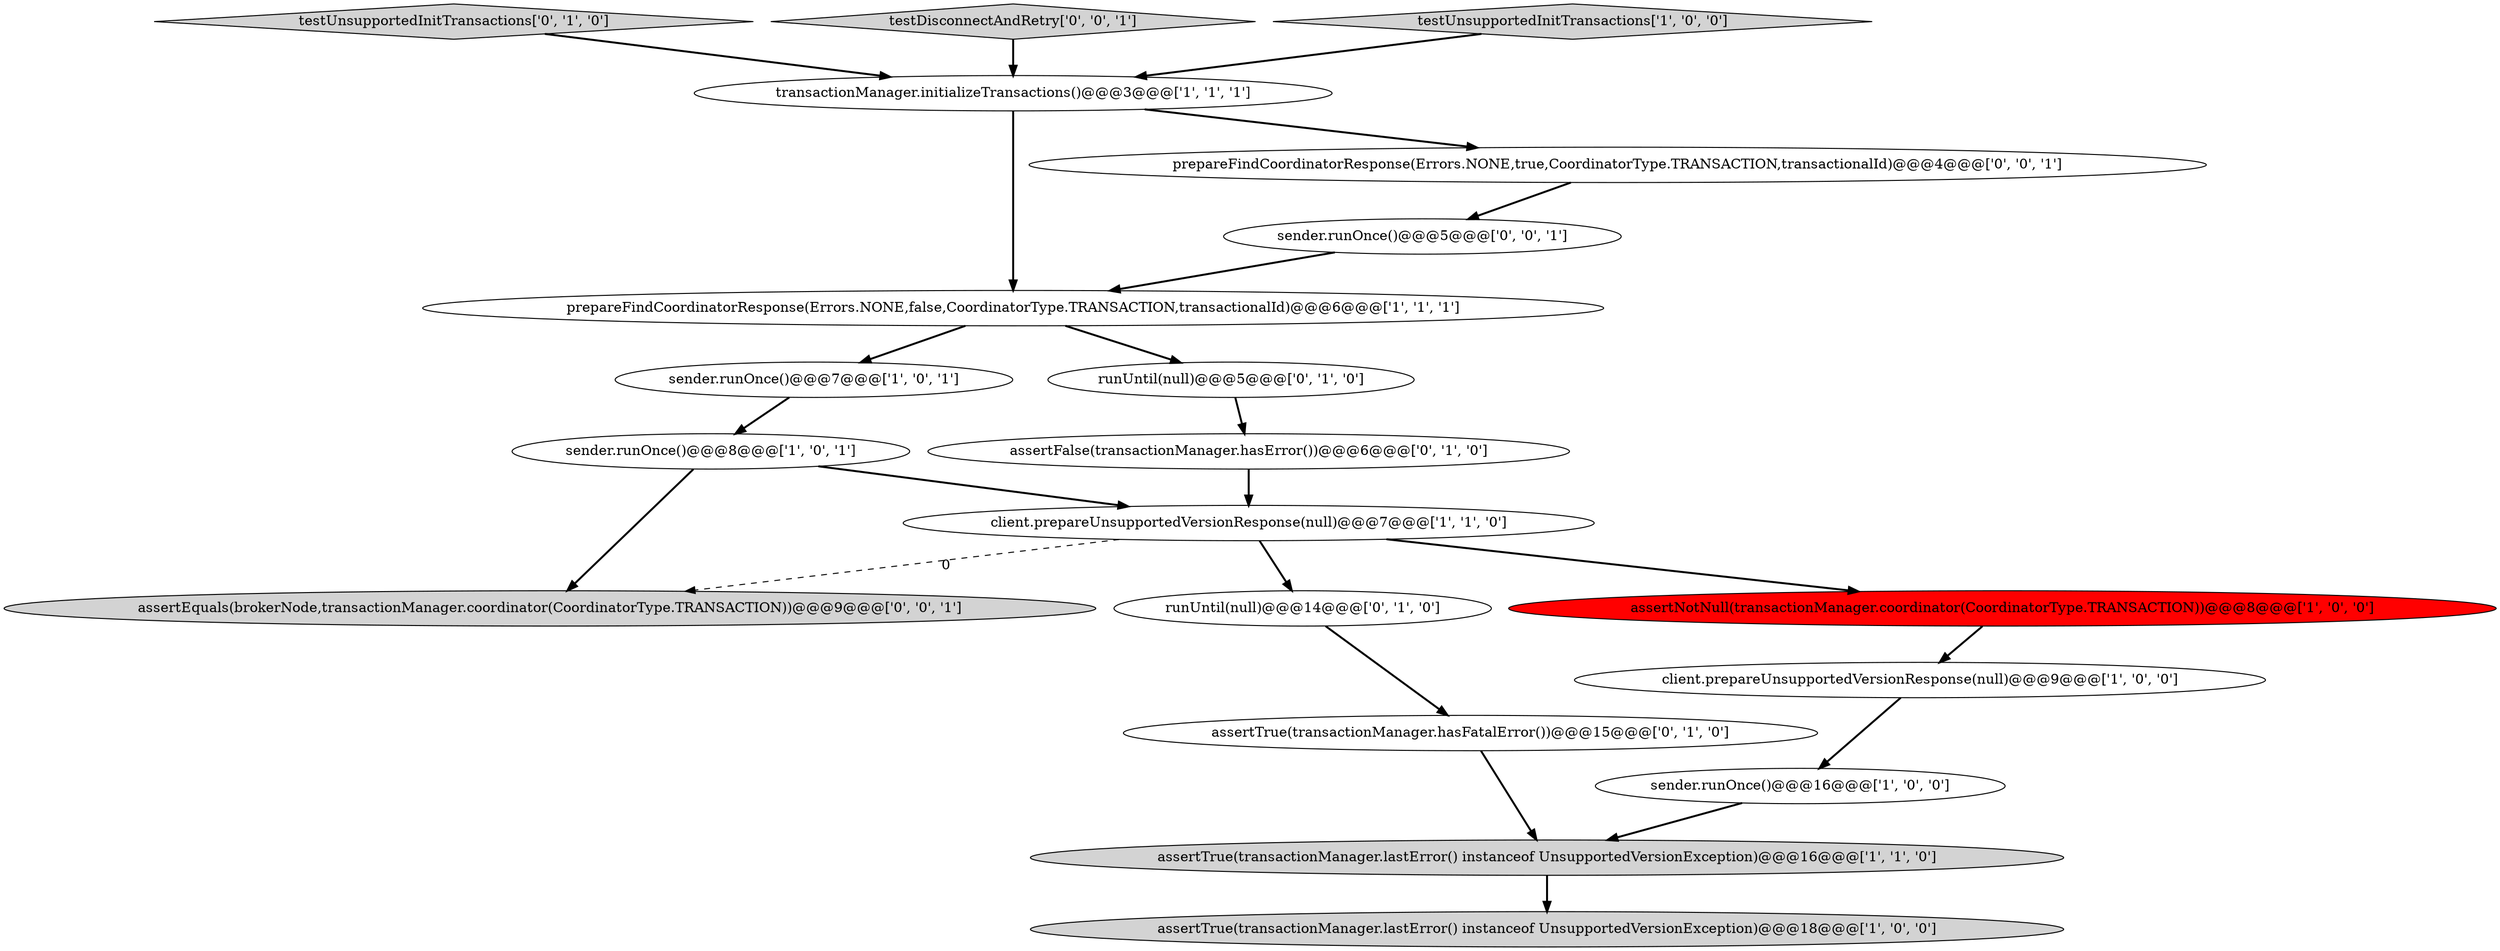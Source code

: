 digraph {
11 [style = filled, label = "testUnsupportedInitTransactions['0', '1', '0']", fillcolor = lightgray, shape = diamond image = "AAA0AAABBB2BBB"];
19 [style = filled, label = "testDisconnectAndRetry['0', '0', '1']", fillcolor = lightgray, shape = diamond image = "AAA0AAABBB3BBB"];
5 [style = filled, label = "assertTrue(transactionManager.lastError() instanceof UnsupportedVersionException)@@@16@@@['1', '1', '0']", fillcolor = lightgray, shape = ellipse image = "AAA0AAABBB1BBB"];
13 [style = filled, label = "runUntil(null)@@@5@@@['0', '1', '0']", fillcolor = white, shape = ellipse image = "AAA0AAABBB2BBB"];
3 [style = filled, label = "sender.runOnce()@@@7@@@['1', '0', '1']", fillcolor = white, shape = ellipse image = "AAA0AAABBB1BBB"];
1 [style = filled, label = "assertNotNull(transactionManager.coordinator(CoordinatorType.TRANSACTION))@@@8@@@['1', '0', '0']", fillcolor = red, shape = ellipse image = "AAA1AAABBB1BBB"];
6 [style = filled, label = "assertTrue(transactionManager.lastError() instanceof UnsupportedVersionException)@@@18@@@['1', '0', '0']", fillcolor = lightgray, shape = ellipse image = "AAA0AAABBB1BBB"];
12 [style = filled, label = "assertTrue(transactionManager.hasFatalError())@@@15@@@['0', '1', '0']", fillcolor = white, shape = ellipse image = "AAA0AAABBB2BBB"];
17 [style = filled, label = "assertEquals(brokerNode,transactionManager.coordinator(CoordinatorType.TRANSACTION))@@@9@@@['0', '0', '1']", fillcolor = lightgray, shape = ellipse image = "AAA0AAABBB3BBB"];
7 [style = filled, label = "sender.runOnce()@@@8@@@['1', '0', '1']", fillcolor = white, shape = ellipse image = "AAA0AAABBB1BBB"];
2 [style = filled, label = "transactionManager.initializeTransactions()@@@3@@@['1', '1', '1']", fillcolor = white, shape = ellipse image = "AAA0AAABBB1BBB"];
9 [style = filled, label = "client.prepareUnsupportedVersionResponse(null)@@@9@@@['1', '0', '0']", fillcolor = white, shape = ellipse image = "AAA0AAABBB1BBB"];
0 [style = filled, label = "prepareFindCoordinatorResponse(Errors.NONE,false,CoordinatorType.TRANSACTION,transactionalId)@@@6@@@['1', '1', '1']", fillcolor = white, shape = ellipse image = "AAA0AAABBB1BBB"];
4 [style = filled, label = "client.prepareUnsupportedVersionResponse(null)@@@7@@@['1', '1', '0']", fillcolor = white, shape = ellipse image = "AAA0AAABBB1BBB"];
10 [style = filled, label = "sender.runOnce()@@@16@@@['1', '0', '0']", fillcolor = white, shape = ellipse image = "AAA0AAABBB1BBB"];
16 [style = filled, label = "prepareFindCoordinatorResponse(Errors.NONE,true,CoordinatorType.TRANSACTION,transactionalId)@@@4@@@['0', '0', '1']", fillcolor = white, shape = ellipse image = "AAA0AAABBB3BBB"];
15 [style = filled, label = "runUntil(null)@@@14@@@['0', '1', '0']", fillcolor = white, shape = ellipse image = "AAA0AAABBB2BBB"];
8 [style = filled, label = "testUnsupportedInitTransactions['1', '0', '0']", fillcolor = lightgray, shape = diamond image = "AAA0AAABBB1BBB"];
18 [style = filled, label = "sender.runOnce()@@@5@@@['0', '0', '1']", fillcolor = white, shape = ellipse image = "AAA0AAABBB3BBB"];
14 [style = filled, label = "assertFalse(transactionManager.hasError())@@@6@@@['0', '1', '0']", fillcolor = white, shape = ellipse image = "AAA0AAABBB2BBB"];
0->3 [style = bold, label=""];
16->18 [style = bold, label=""];
7->17 [style = bold, label=""];
12->5 [style = bold, label=""];
0->13 [style = bold, label=""];
4->17 [style = dashed, label="0"];
4->15 [style = bold, label=""];
19->2 [style = bold, label=""];
7->4 [style = bold, label=""];
9->10 [style = bold, label=""];
11->2 [style = bold, label=""];
1->9 [style = bold, label=""];
2->0 [style = bold, label=""];
10->5 [style = bold, label=""];
5->6 [style = bold, label=""];
8->2 [style = bold, label=""];
3->7 [style = bold, label=""];
4->1 [style = bold, label=""];
15->12 [style = bold, label=""];
13->14 [style = bold, label=""];
18->0 [style = bold, label=""];
14->4 [style = bold, label=""];
2->16 [style = bold, label=""];
}
